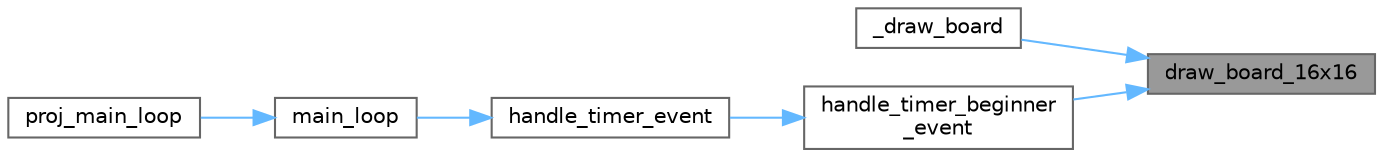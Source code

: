 digraph "draw_board_16x16"
{
 // LATEX_PDF_SIZE
  bgcolor="transparent";
  edge [fontname=Helvetica,fontsize=10,labelfontname=Helvetica,labelfontsize=10];
  node [fontname=Helvetica,fontsize=10,shape=box,height=0.2,width=0.4];
  rankdir="RL";
  Node1 [label="draw_board_16x16",height=0.2,width=0.4,color="gray40", fillcolor="grey60", style="filled", fontcolor="black",tooltip="This function draws the 16x16 game board on the screen."];
  Node1 -> Node2 [dir="back",color="steelblue1",style="solid"];
  Node2 [label="_draw_board",height=0.2,width=0.4,color="grey40", fillcolor="white", style="filled",URL="$game__state_8c.html#a2197621c2978ad9dabc69238471854f7",tooltip="This function calls the specific draw function for a 16x16 board to draw the game board on the screen..."];
  Node1 -> Node3 [dir="back",color="steelblue1",style="solid"];
  Node3 [label="handle_timer_beginner\l_event",height=0.2,width=0.4,color="grey40", fillcolor="white", style="filled",URL="$timer__event__handler_8c.html#a8106261cef7f0c9feb4ebd2379fc32e6",tooltip="This function updates the game state and performs necessary actions based on the timer event during b..."];
  Node3 -> Node4 [dir="back",color="steelblue1",style="solid"];
  Node4 [label="handle_timer_event",height=0.2,width=0.4,color="grey40", fillcolor="white", style="filled",URL="$timer__event__handler_8c.html#af11116ed560ac78b44861167288f492c",tooltip="This function handles timer events."];
  Node4 -> Node5 [dir="back",color="steelblue1",style="solid"];
  Node5 [label="main_loop",height=0.2,width=0.4,color="grey40", fillcolor="white", style="filled",URL="$int__manager_8c.html#a24285aea4a27f96c321b2628788e9a57",tooltip="Main loop of the system. This function enters the main loop of the system and continuously waits for ..."];
  Node5 -> Node6 [dir="back",color="steelblue1",style="solid"];
  Node6 [label="proj_main_loop",height=0.2,width=0.4,color="grey40", fillcolor="white", style="filled",URL="$main_8c.html#a2a16f651eccbd248e1ad3b3b924b143b",tooltip=" "];
}

